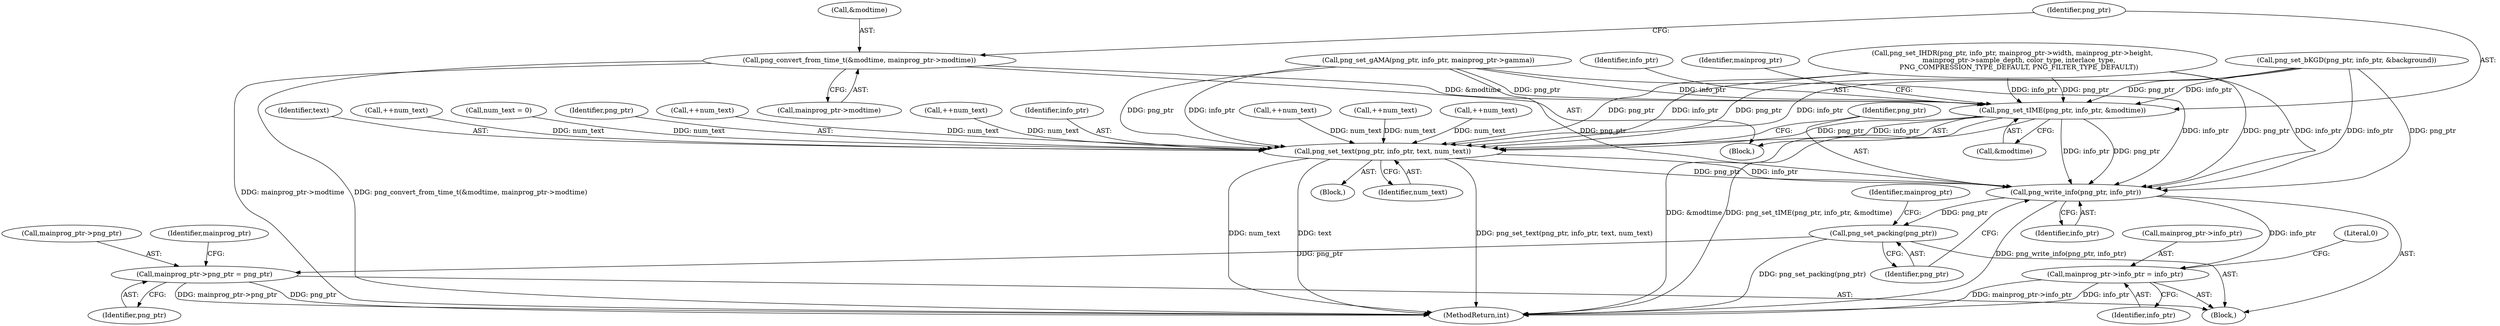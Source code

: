 digraph "0_Android_9d4853418ab2f754c2b63e091c29c5529b8b86ca_10@pointer" {
"1000282" [label="(Call,png_convert_from_time_t(&modtime, mainprog_ptr->modtime))"];
"1000288" [label="(Call,png_set_tIME(png_ptr, info_ptr, &modtime))"];
"1000495" [label="(Call,png_set_text(png_ptr, info_ptr, text, num_text))"];
"1000500" [label="(Call,png_write_info(png_ptr, info_ptr))"];
"1000503" [label="(Call,png_set_packing(png_ptr))"];
"1000505" [label="(Call,mainprog_ptr->png_ptr = png_ptr)"];
"1000510" [label="(Call,mainprog_ptr->info_ptr = info_ptr)"];
"1000285" [label="(Call,mainprog_ptr->modtime)"];
"1000496" [label="(Identifier,png_ptr)"];
"1000365" [label="(Call,++num_text)"];
"1000497" [label="(Identifier,info_ptr)"];
"1000283" [label="(Call,&modtime)"];
"1000502" [label="(Identifier,info_ptr)"];
"1000504" [label="(Identifier,png_ptr)"];
"1000507" [label="(Identifier,mainprog_ptr)"];
"1000509" [label="(Identifier,png_ptr)"];
"1000291" [label="(Call,&modtime)"];
"1000461" [label="(Call,++num_text)"];
"1000288" [label="(Call,png_set_tIME(png_ptr, info_ptr, &modtime))"];
"1000498" [label="(Identifier,text)"];
"1000295" [label="(Identifier,mainprog_ptr)"];
"1000297" [label="(Block,)"];
"1000333" [label="(Call,++num_text)"];
"1000506" [label="(Call,mainprog_ptr->png_ptr)"];
"1000118" [label="(Block,)"];
"1000512" [label="(Identifier,mainprog_ptr)"];
"1000514" [label="(Identifier,info_ptr)"];
"1000511" [label="(Call,mainprog_ptr->info_ptr)"];
"1000500" [label="(Call,png_write_info(png_ptr, info_ptr))"];
"1000300" [label="(Call,num_text = 0)"];
"1000516" [label="(Literal,0)"];
"1000495" [label="(Call,png_set_text(png_ptr, info_ptr, text, num_text))"];
"1000510" [label="(Call,mainprog_ptr->info_ptr = info_ptr)"];
"1000216" [label="(Call,png_set_IHDR(png_ptr, info_ptr, mainprog_ptr->width, mainprog_ptr->height,\n      mainprog_ptr->sample_depth, color_type, interlace_type,\n      PNG_COMPRESSION_TYPE_DEFAULT, PNG_FILTER_TYPE_DEFAULT))"];
"1000282" [label="(Call,png_convert_from_time_t(&modtime, mainprog_ptr->modtime))"];
"1000493" [label="(Call,++num_text)"];
"1000505" [label="(Call,mainprog_ptr->png_ptr = png_ptr)"];
"1000238" [label="(Call,png_set_gAMA(png_ptr, info_ptr, mainprog_ptr->gamma))"];
"1000499" [label="(Identifier,num_text)"];
"1000280" [label="(Block,)"];
"1000289" [label="(Identifier,png_ptr)"];
"1000501" [label="(Identifier,png_ptr)"];
"1000271" [label="(Call,png_set_bKGD(png_ptr, info_ptr, &background))"];
"1000397" [label="(Call,++num_text)"];
"1000429" [label="(Call,++num_text)"];
"1000517" [label="(MethodReturn,int)"];
"1000503" [label="(Call,png_set_packing(png_ptr))"];
"1000290" [label="(Identifier,info_ptr)"];
"1000282" -> "1000280"  [label="AST: "];
"1000282" -> "1000285"  [label="CFG: "];
"1000283" -> "1000282"  [label="AST: "];
"1000285" -> "1000282"  [label="AST: "];
"1000289" -> "1000282"  [label="CFG: "];
"1000282" -> "1000517"  [label="DDG: mainprog_ptr->modtime"];
"1000282" -> "1000517"  [label="DDG: png_convert_from_time_t(&modtime, mainprog_ptr->modtime)"];
"1000282" -> "1000288"  [label="DDG: &modtime"];
"1000288" -> "1000280"  [label="AST: "];
"1000288" -> "1000291"  [label="CFG: "];
"1000289" -> "1000288"  [label="AST: "];
"1000290" -> "1000288"  [label="AST: "];
"1000291" -> "1000288"  [label="AST: "];
"1000295" -> "1000288"  [label="CFG: "];
"1000288" -> "1000517"  [label="DDG: &modtime"];
"1000288" -> "1000517"  [label="DDG: png_set_tIME(png_ptr, info_ptr, &modtime)"];
"1000238" -> "1000288"  [label="DDG: png_ptr"];
"1000238" -> "1000288"  [label="DDG: info_ptr"];
"1000216" -> "1000288"  [label="DDG: png_ptr"];
"1000216" -> "1000288"  [label="DDG: info_ptr"];
"1000271" -> "1000288"  [label="DDG: png_ptr"];
"1000271" -> "1000288"  [label="DDG: info_ptr"];
"1000288" -> "1000495"  [label="DDG: png_ptr"];
"1000288" -> "1000495"  [label="DDG: info_ptr"];
"1000288" -> "1000500"  [label="DDG: png_ptr"];
"1000288" -> "1000500"  [label="DDG: info_ptr"];
"1000495" -> "1000297"  [label="AST: "];
"1000495" -> "1000499"  [label="CFG: "];
"1000496" -> "1000495"  [label="AST: "];
"1000497" -> "1000495"  [label="AST: "];
"1000498" -> "1000495"  [label="AST: "];
"1000499" -> "1000495"  [label="AST: "];
"1000501" -> "1000495"  [label="CFG: "];
"1000495" -> "1000517"  [label="DDG: text"];
"1000495" -> "1000517"  [label="DDG: png_set_text(png_ptr, info_ptr, text, num_text)"];
"1000495" -> "1000517"  [label="DDG: num_text"];
"1000238" -> "1000495"  [label="DDG: png_ptr"];
"1000238" -> "1000495"  [label="DDG: info_ptr"];
"1000216" -> "1000495"  [label="DDG: png_ptr"];
"1000216" -> "1000495"  [label="DDG: info_ptr"];
"1000271" -> "1000495"  [label="DDG: png_ptr"];
"1000271" -> "1000495"  [label="DDG: info_ptr"];
"1000333" -> "1000495"  [label="DDG: num_text"];
"1000397" -> "1000495"  [label="DDG: num_text"];
"1000493" -> "1000495"  [label="DDG: num_text"];
"1000300" -> "1000495"  [label="DDG: num_text"];
"1000365" -> "1000495"  [label="DDG: num_text"];
"1000461" -> "1000495"  [label="DDG: num_text"];
"1000429" -> "1000495"  [label="DDG: num_text"];
"1000495" -> "1000500"  [label="DDG: png_ptr"];
"1000495" -> "1000500"  [label="DDG: info_ptr"];
"1000500" -> "1000118"  [label="AST: "];
"1000500" -> "1000502"  [label="CFG: "];
"1000501" -> "1000500"  [label="AST: "];
"1000502" -> "1000500"  [label="AST: "];
"1000504" -> "1000500"  [label="CFG: "];
"1000500" -> "1000517"  [label="DDG: png_write_info(png_ptr, info_ptr)"];
"1000238" -> "1000500"  [label="DDG: png_ptr"];
"1000238" -> "1000500"  [label="DDG: info_ptr"];
"1000216" -> "1000500"  [label="DDG: png_ptr"];
"1000216" -> "1000500"  [label="DDG: info_ptr"];
"1000271" -> "1000500"  [label="DDG: png_ptr"];
"1000271" -> "1000500"  [label="DDG: info_ptr"];
"1000500" -> "1000503"  [label="DDG: png_ptr"];
"1000500" -> "1000510"  [label="DDG: info_ptr"];
"1000503" -> "1000118"  [label="AST: "];
"1000503" -> "1000504"  [label="CFG: "];
"1000504" -> "1000503"  [label="AST: "];
"1000507" -> "1000503"  [label="CFG: "];
"1000503" -> "1000517"  [label="DDG: png_set_packing(png_ptr)"];
"1000503" -> "1000505"  [label="DDG: png_ptr"];
"1000505" -> "1000118"  [label="AST: "];
"1000505" -> "1000509"  [label="CFG: "];
"1000506" -> "1000505"  [label="AST: "];
"1000509" -> "1000505"  [label="AST: "];
"1000512" -> "1000505"  [label="CFG: "];
"1000505" -> "1000517"  [label="DDG: png_ptr"];
"1000505" -> "1000517"  [label="DDG: mainprog_ptr->png_ptr"];
"1000510" -> "1000118"  [label="AST: "];
"1000510" -> "1000514"  [label="CFG: "];
"1000511" -> "1000510"  [label="AST: "];
"1000514" -> "1000510"  [label="AST: "];
"1000516" -> "1000510"  [label="CFG: "];
"1000510" -> "1000517"  [label="DDG: info_ptr"];
"1000510" -> "1000517"  [label="DDG: mainprog_ptr->info_ptr"];
}
